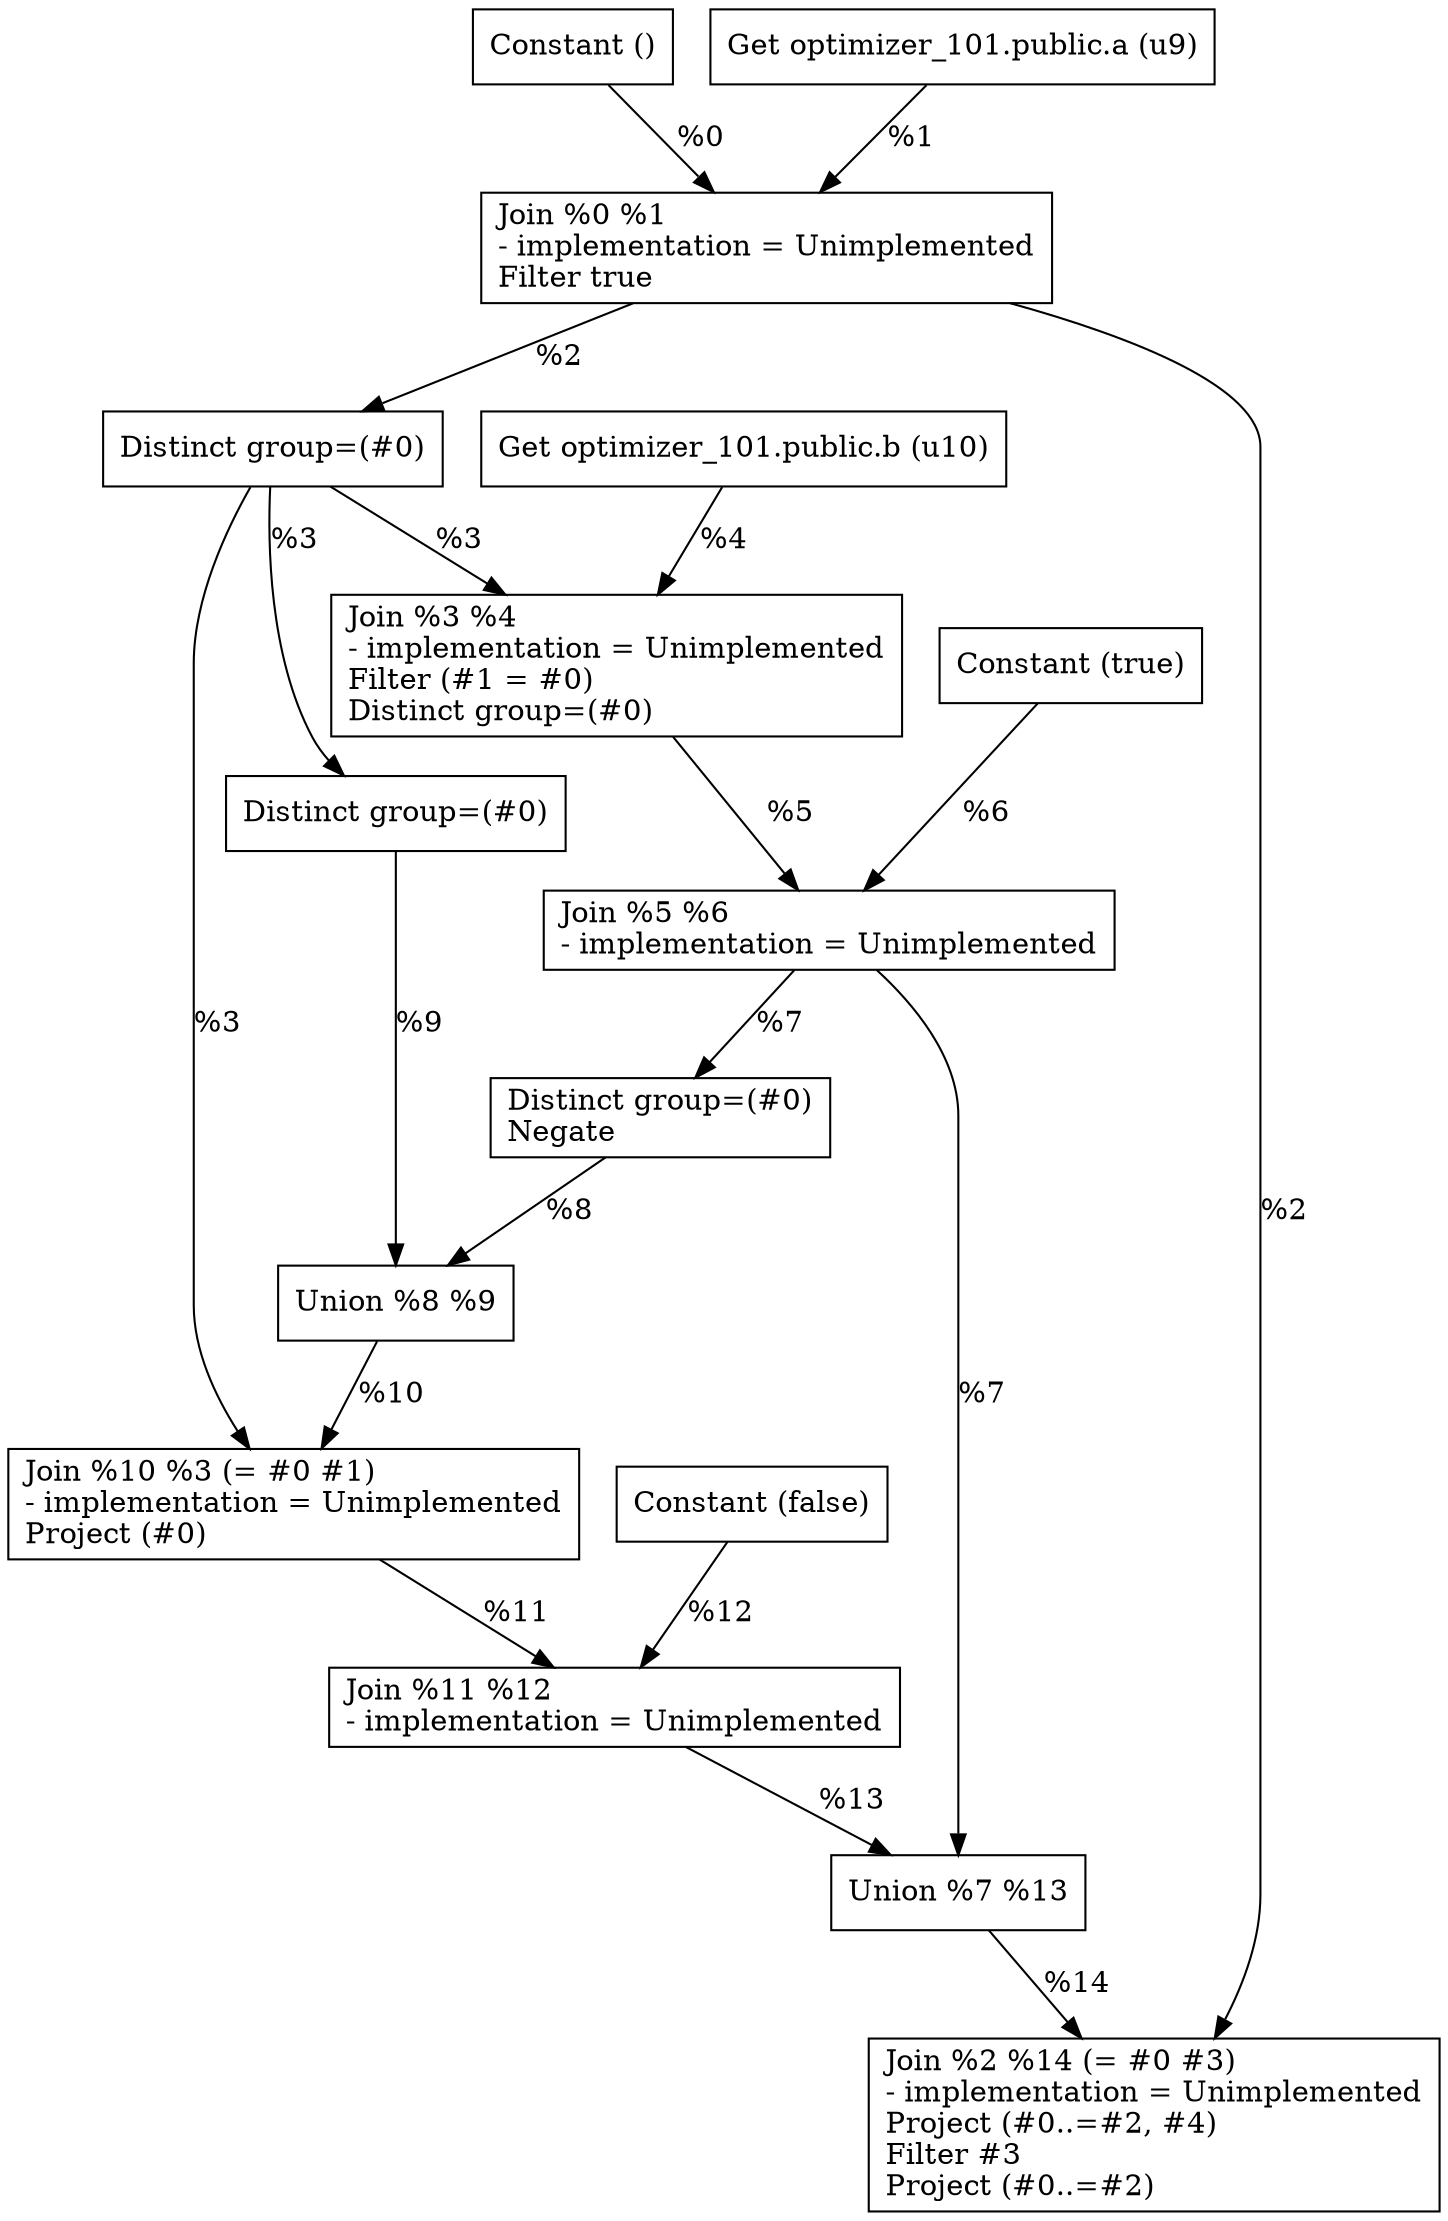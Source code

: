 digraph G {
    node0 [shape = record, label="Constant ()\l"]
    node1 [shape = record, label="Get optimizer_101.public.a (u9)\l"]
    node2 [shape = record, label="Join %0 %1\l- implementation = Unimplemented\lFilter true\l"]
    node3 [shape = record, label="Distinct group=(#0)\l"]
    node4 [shape = record, label="Get optimizer_101.public.b (u10)\l"]
    node5 [shape = record, label="Join %3 %4\l- implementation = Unimplemented\lFilter (#1 = #0)\lDistinct group=(#0)\l"]
    node6 [shape = record, label="Constant (true)\l"]
    node7 [shape = record, label="Join %5 %6\l- implementation = Unimplemented\l"]
    node8 [shape = record, label="Distinct group=(#0)\lNegate\l"]
    node9 [shape = record, label="Distinct group=(#0)\l"]
    node10 [shape = record, label="Union %8 %9\l"]
    node11 [shape = record, label="Join %10 %3 (= #0 #1)\l- implementation = Unimplemented\lProject (#0)\l"]
    node12 [shape = record, label="Constant (false)\l"]
    node13 [shape = record, label="Join %11 %12\l- implementation = Unimplemented\l"]
    node14 [shape = record, label="Union %7 %13\l"]
    node15 [shape = record, label="Join %2 %14 (= #0 #3)\l- implementation = Unimplemented\lProject (#0..=#2, #4)\lFilter #3\lProject (#0..=#2)\l"]
    node11 -> node13 [label = "%11\l"]
    node2 -> node15 [label = "%2\l"]
    node10 -> node11 [label = "%10\l"]
    node14 -> node15 [label = "%14\l"]
    node7 -> node8 [label = "%7\l"]
    node7 -> node14 [label = "%7\l"]
    node13 -> node14 [label = "%13\l"]
    node3 -> node5 [label = "%3\l"]
    node1 -> node2 [label = "%1\l"]
    node9 -> node10 [label = "%9\l"]
    node12 -> node13 [label = "%12\l"]
    node0 -> node2 [label = "%0\l"]
    node4 -> node5 [label = "%4\l"]
    node2 -> node3 [label = "%2\l"]
    node3 -> node9 [label = "%3\l"]
    node5 -> node7 [label = "%5\l"]
    node3 -> node11 [label = "%3\l"]
    node8 -> node10 [label = "%8\l"]
    node6 -> node7 [label = "%6\l"]
}
